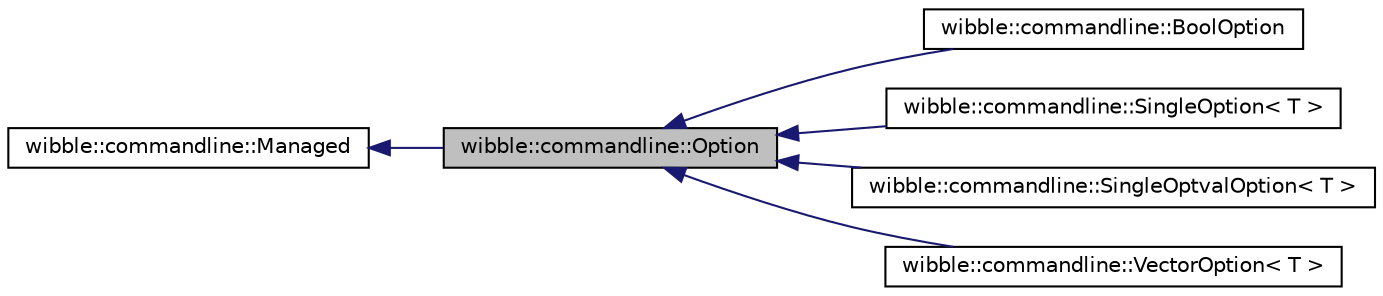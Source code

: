 digraph G
{
  edge [fontname="Helvetica",fontsize="10",labelfontname="Helvetica",labelfontsize="10"];
  node [fontname="Helvetica",fontsize="10",shape=record];
  rankdir="LR";
  Node1 [label="wibble::commandline::Option",height=0.2,width=0.4,color="black", fillcolor="grey75", style="filled" fontcolor="black"];
  Node2 -> Node1 [dir="back",color="midnightblue",fontsize="10",style="solid",fontname="Helvetica"];
  Node2 [label="wibble::commandline::Managed",height=0.2,width=0.4,color="black", fillcolor="white", style="filled",URL="$classwibble_1_1commandline_1_1Managed.html"];
  Node1 -> Node3 [dir="back",color="midnightblue",fontsize="10",style="solid",fontname="Helvetica"];
  Node3 [label="wibble::commandline::BoolOption",height=0.2,width=0.4,color="black", fillcolor="white", style="filled",URL="$classwibble_1_1commandline_1_1BoolOption.html",tooltip="Boolean option."];
  Node1 -> Node4 [dir="back",color="midnightblue",fontsize="10",style="solid",fontname="Helvetica"];
  Node4 [label="wibble::commandline::SingleOption\< T \>",height=0.2,width=0.4,color="black", fillcolor="white", style="filled",URL="$classwibble_1_1commandline_1_1SingleOption.html"];
  Node1 -> Node5 [dir="back",color="midnightblue",fontsize="10",style="solid",fontname="Helvetica"];
  Node5 [label="wibble::commandline::SingleOptvalOption\< T \>",height=0.2,width=0.4,color="black", fillcolor="white", style="filled",URL="$classwibble_1_1commandline_1_1SingleOptvalOption.html",tooltip="Single option whose value can be or not be specified."];
  Node1 -> Node6 [dir="back",color="midnightblue",fontsize="10",style="solid",fontname="Helvetica"];
  Node6 [label="wibble::commandline::VectorOption\< T \>",height=0.2,width=0.4,color="black", fillcolor="white", style="filled",URL="$classwibble_1_1commandline_1_1VectorOption.html"];
}
